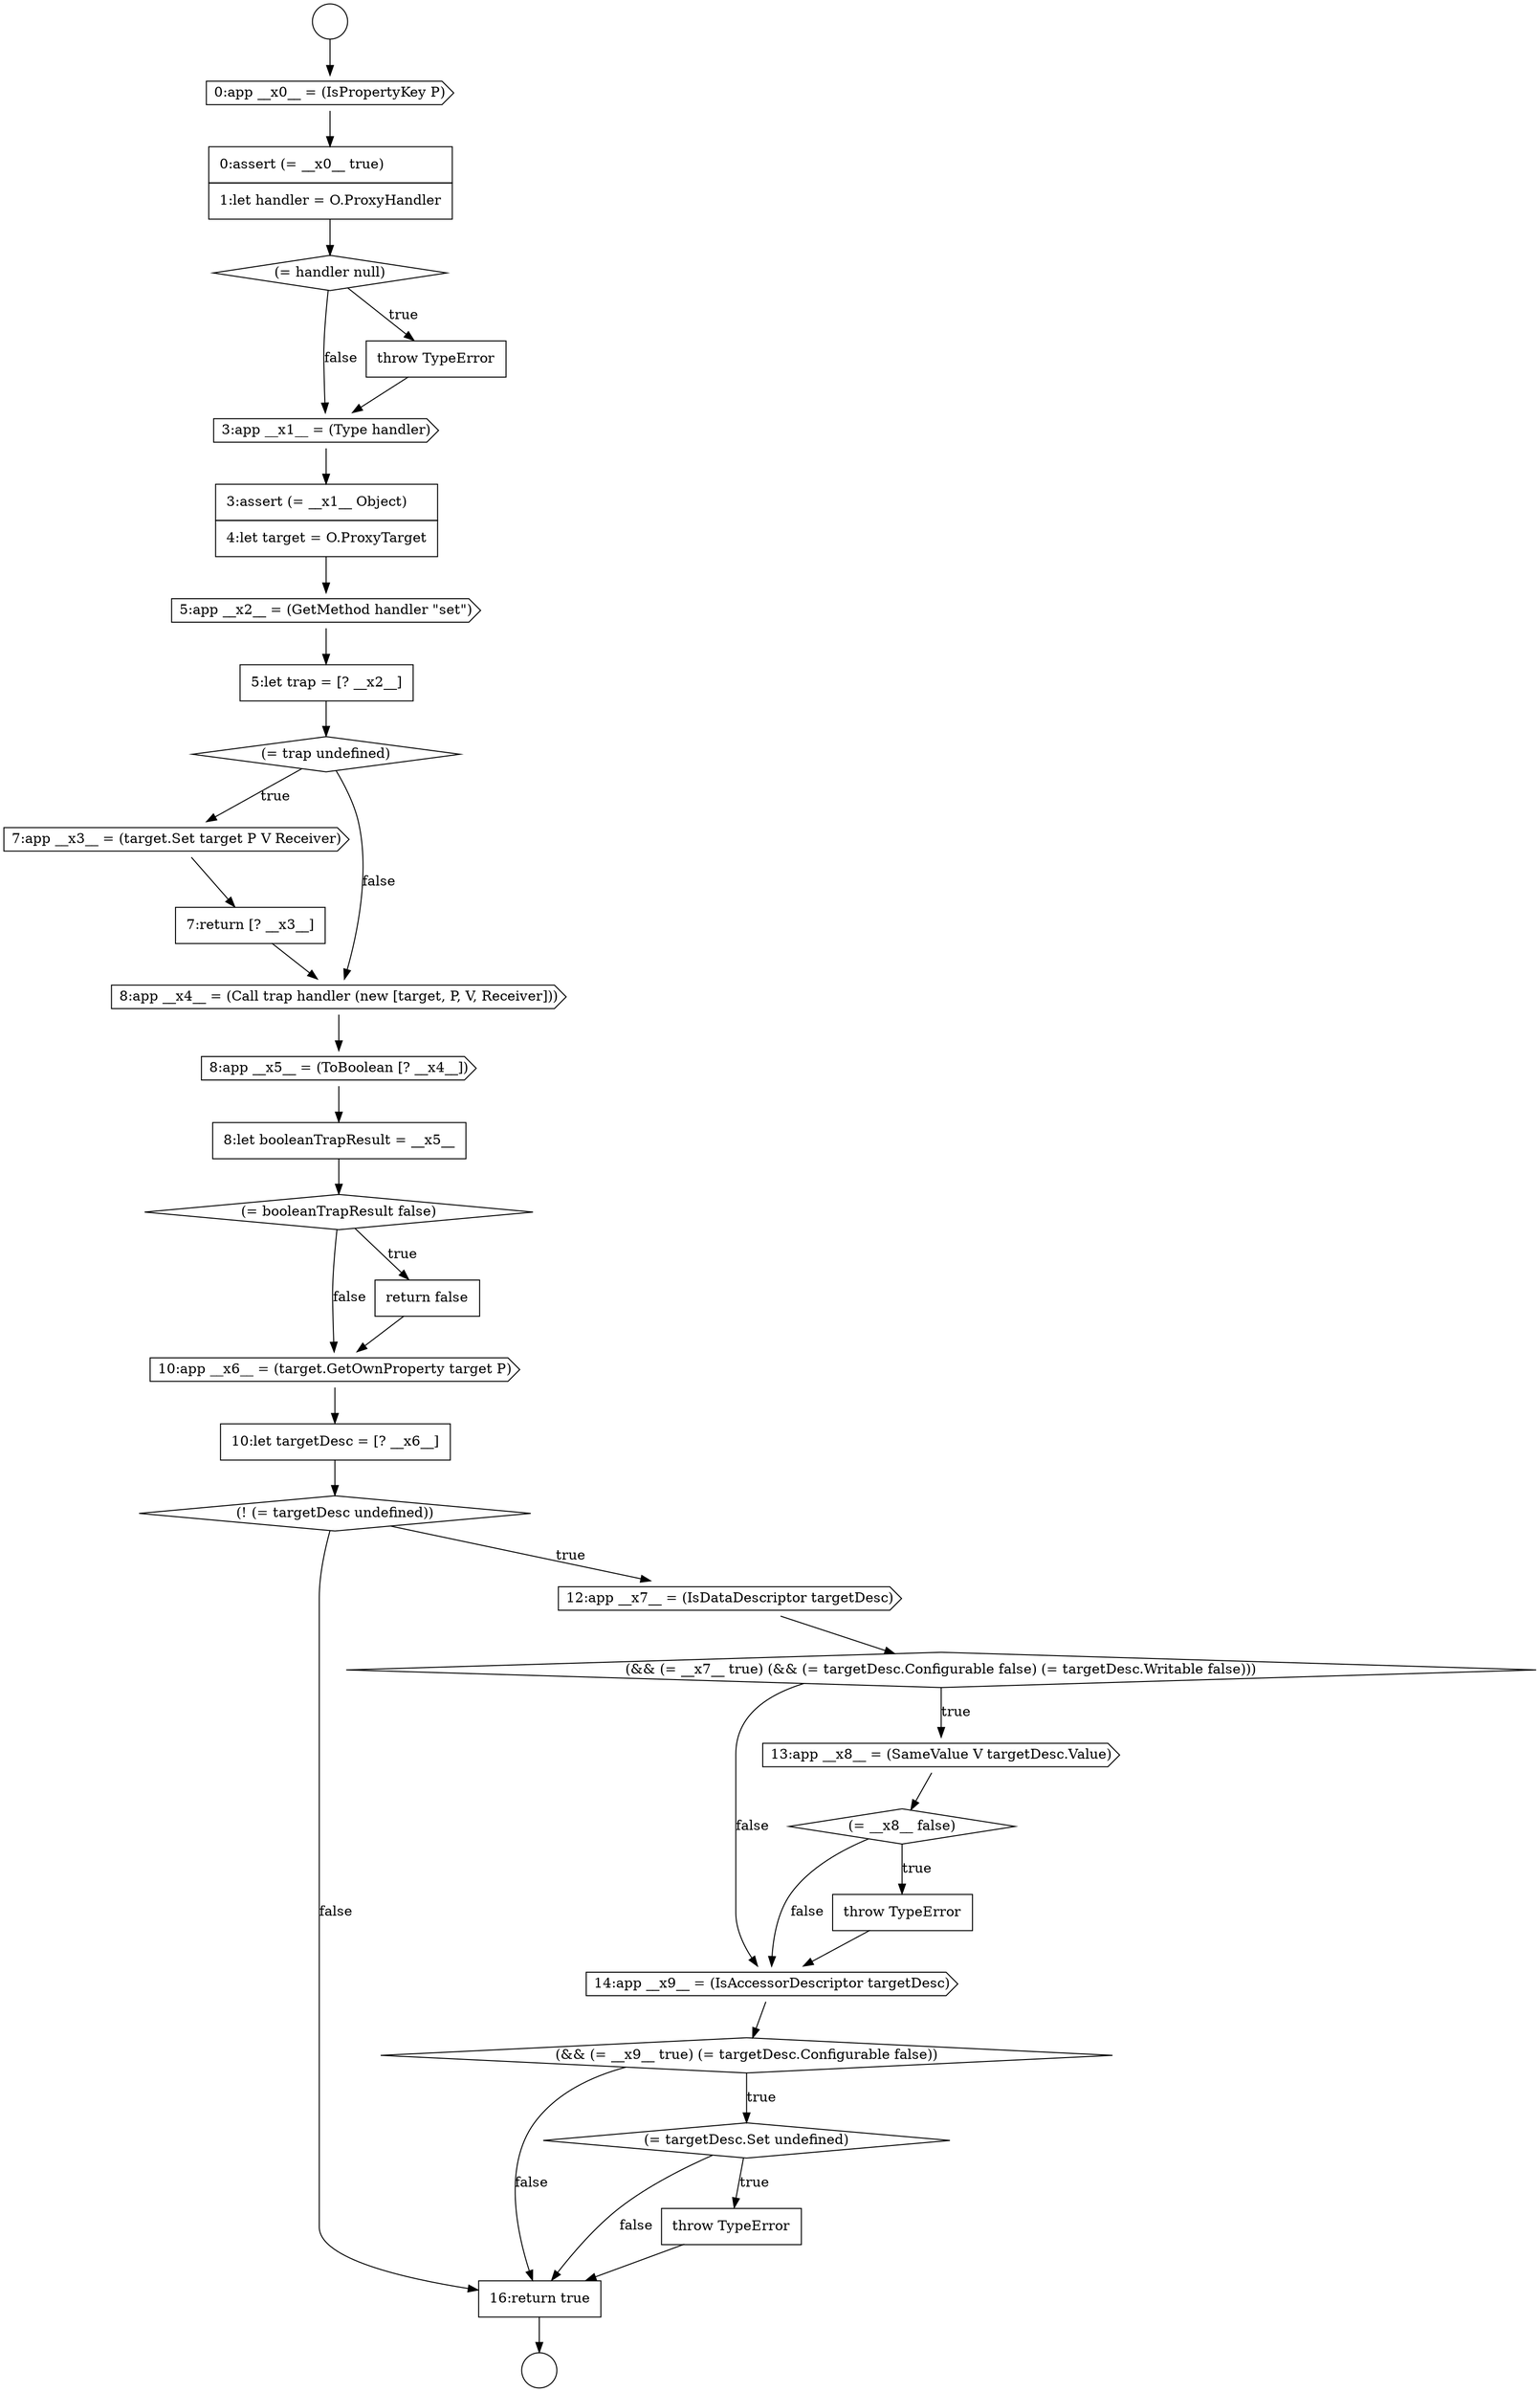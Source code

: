 digraph {
  node2876 [shape=diamond, label=<<font color="black">(! (= targetDesc undefined))</font>> color="black" fillcolor="white" style=filled]
  node2857 [shape=circle label=" " color="black" fillcolor="white" style=filled]
  node2880 [shape=diamond, label=<<font color="black">(= __x8__ false)</font>> color="black" fillcolor="white" style=filled]
  node2858 [shape=cds, label=<<font color="black">0:app __x0__ = (IsPropertyKey P)</font>> color="black" fillcolor="white" style=filled]
  node2862 [shape=cds, label=<<font color="black">3:app __x1__ = (Type handler)</font>> color="black" fillcolor="white" style=filled]
  node2883 [shape=diamond, label=<<font color="black">(&amp;&amp; (= __x9__ true) (= targetDesc.Configurable false))</font>> color="black" fillcolor="white" style=filled]
  node2859 [shape=none, margin=0, label=<<font color="black">
    <table border="0" cellborder="1" cellspacing="0" cellpadding="10">
      <tr><td align="left">0:assert (= __x0__ true)</td></tr>
      <tr><td align="left">1:let handler = O.ProxyHandler</td></tr>
    </table>
  </font>> color="black" fillcolor="white" style=filled]
  node2874 [shape=cds, label=<<font color="black">10:app __x6__ = (target.GetOwnProperty target P)</font>> color="black" fillcolor="white" style=filled]
  node2867 [shape=cds, label=<<font color="black">7:app __x3__ = (target.Set target P V Receiver)</font>> color="black" fillcolor="white" style=filled]
  node2878 [shape=diamond, label=<<font color="black">(&amp;&amp; (= __x7__ true) (&amp;&amp; (= targetDesc.Configurable false) (= targetDesc.Writable false)))</font>> color="black" fillcolor="white" style=filled]
  node2860 [shape=diamond, label=<<font color="black">(= handler null)</font>> color="black" fillcolor="white" style=filled]
  node2864 [shape=cds, label=<<font color="black">5:app __x2__ = (GetMethod handler &quot;set&quot;)</font>> color="black" fillcolor="white" style=filled]
  node2886 [shape=none, margin=0, label=<<font color="black">
    <table border="0" cellborder="1" cellspacing="0" cellpadding="10">
      <tr><td align="left">16:return true</td></tr>
    </table>
  </font>> color="black" fillcolor="white" style=filled]
  node2869 [shape=cds, label=<<font color="black">8:app __x4__ = (Call trap handler (new [target, P, V, Receiver]))</font>> color="black" fillcolor="white" style=filled]
  node2861 [shape=none, margin=0, label=<<font color="black">
    <table border="0" cellborder="1" cellspacing="0" cellpadding="10">
      <tr><td align="left">throw TypeError</td></tr>
    </table>
  </font>> color="black" fillcolor="white" style=filled]
  node2884 [shape=diamond, label=<<font color="black">(= targetDesc.Set undefined)</font>> color="black" fillcolor="white" style=filled]
  node2873 [shape=none, margin=0, label=<<font color="black">
    <table border="0" cellborder="1" cellspacing="0" cellpadding="10">
      <tr><td align="left">return false</td></tr>
    </table>
  </font>> color="black" fillcolor="white" style=filled]
  node2872 [shape=diamond, label=<<font color="black">(= booleanTrapResult false)</font>> color="black" fillcolor="white" style=filled]
  node2877 [shape=cds, label=<<font color="black">12:app __x7__ = (IsDataDescriptor targetDesc)</font>> color="black" fillcolor="white" style=filled]
  node2868 [shape=none, margin=0, label=<<font color="black">
    <table border="0" cellborder="1" cellspacing="0" cellpadding="10">
      <tr><td align="left">7:return [? __x3__]</td></tr>
    </table>
  </font>> color="black" fillcolor="white" style=filled]
  node2856 [shape=circle label=" " color="black" fillcolor="white" style=filled]
  node2871 [shape=none, margin=0, label=<<font color="black">
    <table border="0" cellborder="1" cellspacing="0" cellpadding="10">
      <tr><td align="left">8:let booleanTrapResult = __x5__</td></tr>
    </table>
  </font>> color="black" fillcolor="white" style=filled]
  node2863 [shape=none, margin=0, label=<<font color="black">
    <table border="0" cellborder="1" cellspacing="0" cellpadding="10">
      <tr><td align="left">3:assert (= __x1__ Object)</td></tr>
      <tr><td align="left">4:let target = O.ProxyTarget</td></tr>
    </table>
  </font>> color="black" fillcolor="white" style=filled]
  node2882 [shape=cds, label=<<font color="black">14:app __x9__ = (IsAccessorDescriptor targetDesc)</font>> color="black" fillcolor="white" style=filled]
  node2885 [shape=none, margin=0, label=<<font color="black">
    <table border="0" cellborder="1" cellspacing="0" cellpadding="10">
      <tr><td align="left">throw TypeError</td></tr>
    </table>
  </font>> color="black" fillcolor="white" style=filled]
  node2870 [shape=cds, label=<<font color="black">8:app __x5__ = (ToBoolean [? __x4__])</font>> color="black" fillcolor="white" style=filled]
  node2865 [shape=none, margin=0, label=<<font color="black">
    <table border="0" cellborder="1" cellspacing="0" cellpadding="10">
      <tr><td align="left">5:let trap = [? __x2__]</td></tr>
    </table>
  </font>> color="black" fillcolor="white" style=filled]
  node2875 [shape=none, margin=0, label=<<font color="black">
    <table border="0" cellborder="1" cellspacing="0" cellpadding="10">
      <tr><td align="left">10:let targetDesc = [? __x6__]</td></tr>
    </table>
  </font>> color="black" fillcolor="white" style=filled]
  node2879 [shape=cds, label=<<font color="black">13:app __x8__ = (SameValue V targetDesc.Value)</font>> color="black" fillcolor="white" style=filled]
  node2881 [shape=none, margin=0, label=<<font color="black">
    <table border="0" cellborder="1" cellspacing="0" cellpadding="10">
      <tr><td align="left">throw TypeError</td></tr>
    </table>
  </font>> color="black" fillcolor="white" style=filled]
  node2866 [shape=diamond, label=<<font color="black">(= trap undefined)</font>> color="black" fillcolor="white" style=filled]
  node2859 -> node2860 [ color="black"]
  node2878 -> node2879 [label=<<font color="black">true</font>> color="black"]
  node2878 -> node2882 [label=<<font color="black">false</font>> color="black"]
  node2886 -> node2857 [ color="black"]
  node2860 -> node2861 [label=<<font color="black">true</font>> color="black"]
  node2860 -> node2862 [label=<<font color="black">false</font>> color="black"]
  node2867 -> node2868 [ color="black"]
  node2881 -> node2882 [ color="black"]
  node2885 -> node2886 [ color="black"]
  node2863 -> node2864 [ color="black"]
  node2862 -> node2863 [ color="black"]
  node2875 -> node2876 [ color="black"]
  node2883 -> node2884 [label=<<font color="black">true</font>> color="black"]
  node2883 -> node2886 [label=<<font color="black">false</font>> color="black"]
  node2876 -> node2877 [label=<<font color="black">true</font>> color="black"]
  node2876 -> node2886 [label=<<font color="black">false</font>> color="black"]
  node2861 -> node2862 [ color="black"]
  node2882 -> node2883 [ color="black"]
  node2866 -> node2867 [label=<<font color="black">true</font>> color="black"]
  node2866 -> node2869 [label=<<font color="black">false</font>> color="black"]
  node2884 -> node2885 [label=<<font color="black">true</font>> color="black"]
  node2884 -> node2886 [label=<<font color="black">false</font>> color="black"]
  node2868 -> node2869 [ color="black"]
  node2869 -> node2870 [ color="black"]
  node2864 -> node2865 [ color="black"]
  node2877 -> node2878 [ color="black"]
  node2879 -> node2880 [ color="black"]
  node2874 -> node2875 [ color="black"]
  node2873 -> node2874 [ color="black"]
  node2880 -> node2881 [label=<<font color="black">true</font>> color="black"]
  node2880 -> node2882 [label=<<font color="black">false</font>> color="black"]
  node2856 -> node2858 [ color="black"]
  node2871 -> node2872 [ color="black"]
  node2865 -> node2866 [ color="black"]
  node2872 -> node2873 [label=<<font color="black">true</font>> color="black"]
  node2872 -> node2874 [label=<<font color="black">false</font>> color="black"]
  node2858 -> node2859 [ color="black"]
  node2870 -> node2871 [ color="black"]
}
